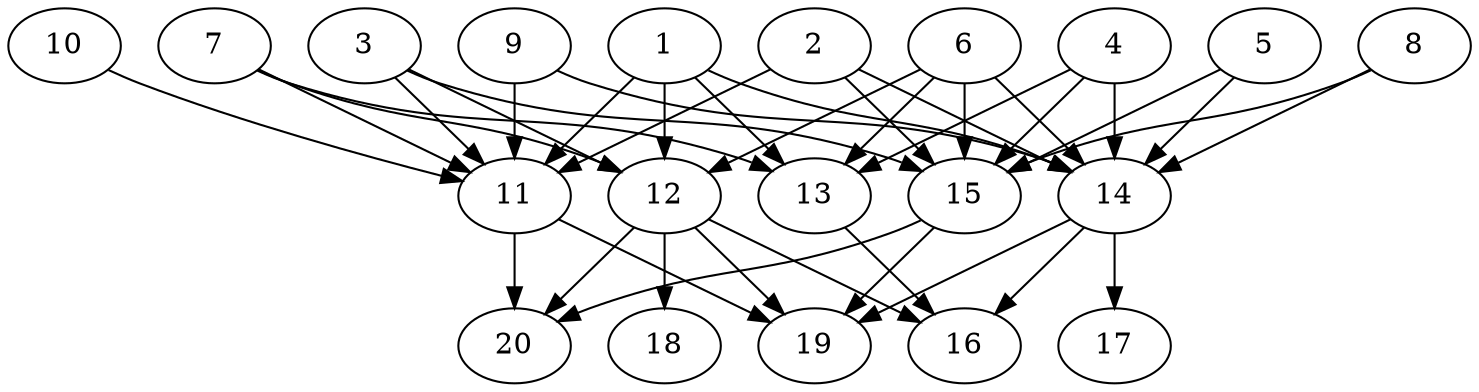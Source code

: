 // DAG automatically generated by daggen at Wed Jul 24 21:20:53 2019
// ./daggen --dot -n 20 --ccr 0.4 --fat 0.8 --regular 0.5 --density 0.7 --mindata 5242880 --maxdata 52428800 
digraph G {
  1 [size="66094080", alpha="0.09", expect_size="26437632"] 
  1 -> 11 [size ="26437632"]
  1 -> 12 [size ="26437632"]
  1 -> 13 [size ="26437632"]
  1 -> 14 [size ="26437632"]
  2 [size="19822080", alpha="0.07", expect_size="7928832"] 
  2 -> 11 [size ="7928832"]
  2 -> 14 [size ="7928832"]
  2 -> 15 [size ="7928832"]
  3 [size="111918080", alpha="0.08", expect_size="44767232"] 
  3 -> 11 [size ="44767232"]
  3 -> 12 [size ="44767232"]
  3 -> 15 [size ="44767232"]
  4 [size="16171520", alpha="0.08", expect_size="6468608"] 
  4 -> 13 [size ="6468608"]
  4 -> 14 [size ="6468608"]
  4 -> 15 [size ="6468608"]
  5 [size="65039360", alpha="0.17", expect_size="26015744"] 
  5 -> 14 [size ="26015744"]
  5 -> 15 [size ="26015744"]
  6 [size="29841920", alpha="0.11", expect_size="11936768"] 
  6 -> 12 [size ="11936768"]
  6 -> 13 [size ="11936768"]
  6 -> 14 [size ="11936768"]
  6 -> 15 [size ="11936768"]
  7 [size="57789440", alpha="0.13", expect_size="23115776"] 
  7 -> 11 [size ="23115776"]
  7 -> 12 [size ="23115776"]
  7 -> 13 [size ="23115776"]
  8 [size="104535040", alpha="0.19", expect_size="41814016"] 
  8 -> 14 [size ="41814016"]
  8 -> 15 [size ="41814016"]
  9 [size="32990720", alpha="0.07", expect_size="13196288"] 
  9 -> 11 [size ="13196288"]
  9 -> 14 [size ="13196288"]
  10 [size="79431680", alpha="0.09", expect_size="31772672"] 
  10 -> 11 [size ="31772672"]
  11 [size="67402240", alpha="0.05", expect_size="26960896"] 
  11 -> 19 [size ="26960896"]
  11 -> 20 [size ="26960896"]
  12 [size="122964480", alpha="0.13", expect_size="49185792"] 
  12 -> 16 [size ="49185792"]
  12 -> 18 [size ="49185792"]
  12 -> 19 [size ="49185792"]
  12 -> 20 [size ="49185792"]
  13 [size="49093120", alpha="0.06", expect_size="19637248"] 
  13 -> 16 [size ="19637248"]
  14 [size="94423040", alpha="0.04", expect_size="37769216"] 
  14 -> 16 [size ="37769216"]
  14 -> 17 [size ="37769216"]
  14 -> 19 [size ="37769216"]
  15 [size="24550400", alpha="0.05", expect_size="9820160"] 
  15 -> 19 [size ="9820160"]
  15 -> 20 [size ="9820160"]
  16 [size="122900480", alpha="0.11", expect_size="49160192"] 
  17 [size="67909120", alpha="0.12", expect_size="27163648"] 
  18 [size="27210240", alpha="0.04", expect_size="10884096"] 
  19 [size="18688000", alpha="0.04", expect_size="7475200"] 
  20 [size="57405440", alpha="0.15", expect_size="22962176"] 
}
